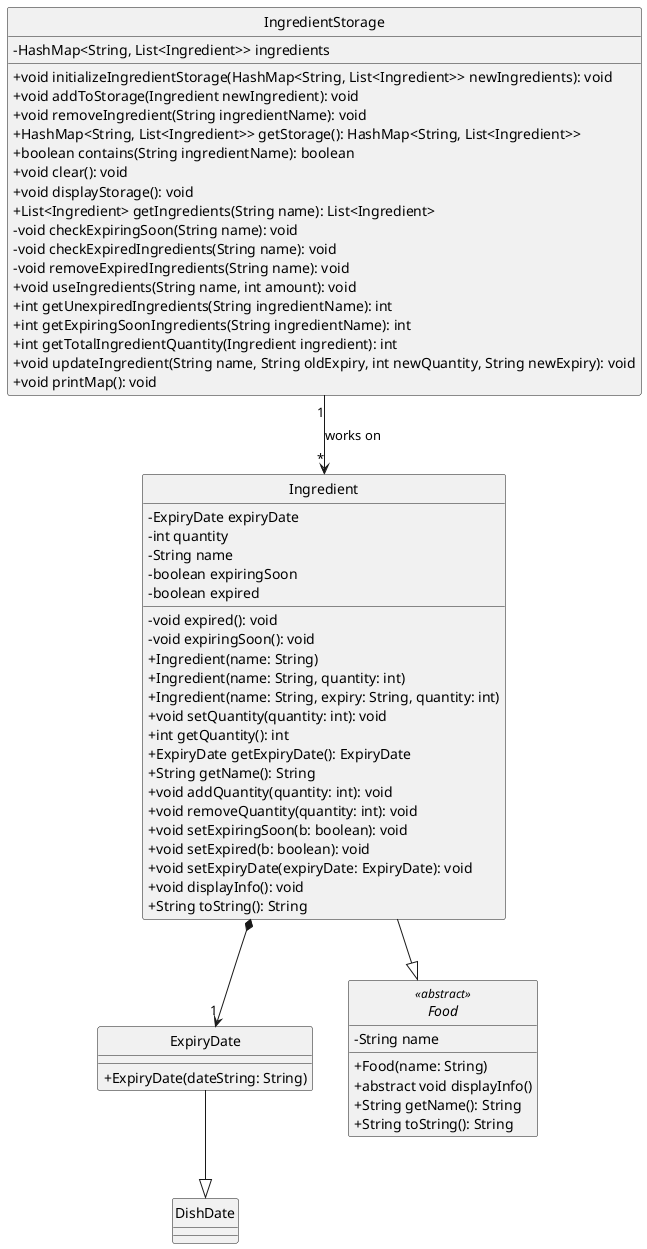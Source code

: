@startuml
hide circle
skinparam classAttributeIconSize 0
class ExpiryDate {
    +ExpiryDate(dateString: String)
}

class DishDate {
}

abstract class Food <<abstract>> {
    - String name
    + Food(name: String)
    + abstract void displayInfo()
    + String getName(): String
    + String toString(): String
}

class Ingredient {
    - ExpiryDate expiryDate
    - int quantity
    - String name
    - boolean expiringSoon
    - boolean expired
    - void expired(): void
    - void expiringSoon(): void
    + Ingredient(name: String)
    + Ingredient(name: String, quantity: int)
    + Ingredient(name: String, expiry: String, quantity: int)
    + void setQuantity(quantity: int): void
    + int getQuantity(): int
    + ExpiryDate getExpiryDate(): ExpiryDate
    + String getName(): String
    + void addQuantity(quantity: int): void
    + void removeQuantity(quantity: int): void
    + void setExpiringSoon(b: boolean): void
    + void setExpired(b: boolean): void
    + void setExpiryDate(expiryDate: ExpiryDate): void
    + void displayInfo(): void
    + String toString(): String
}

class IngredientStorage {
    - HashMap<String, List<Ingredient>> ingredients
    + void initializeIngredientStorage(HashMap<String, List<Ingredient>> newIngredients): void
    + void addToStorage(Ingredient newIngredient): void
    + void removeIngredient(String ingredientName): void
    + HashMap<String, List<Ingredient>> getStorage(): HashMap<String, List<Ingredient>>
    + boolean contains(String ingredientName): boolean
    + void clear(): void
    + void displayStorage(): void
    + List<Ingredient> getIngredients(String name): List<Ingredient>
    - void checkExpiringSoon(String name): void
    - void checkExpiredIngredients(String name): void
    - void removeExpiredIngredients(String name): void
    + void useIngredients(String name, int amount): void
    + int getUnexpiredIngredients(String ingredientName): int
    + int getExpiringSoonIngredients(String ingredientName): int
    + int getTotalIngredientQuantity(Ingredient ingredient): int
    + void updateIngredient(String name, String oldExpiry, int newQuantity, String newExpiry): void
    + void printMap(): void
}

ExpiryDate --|> DishDate
Ingredient --|> Food
Ingredient *--> "1" ExpiryDate
IngredientStorage "1" --> "*" Ingredient : works on


@enduml
